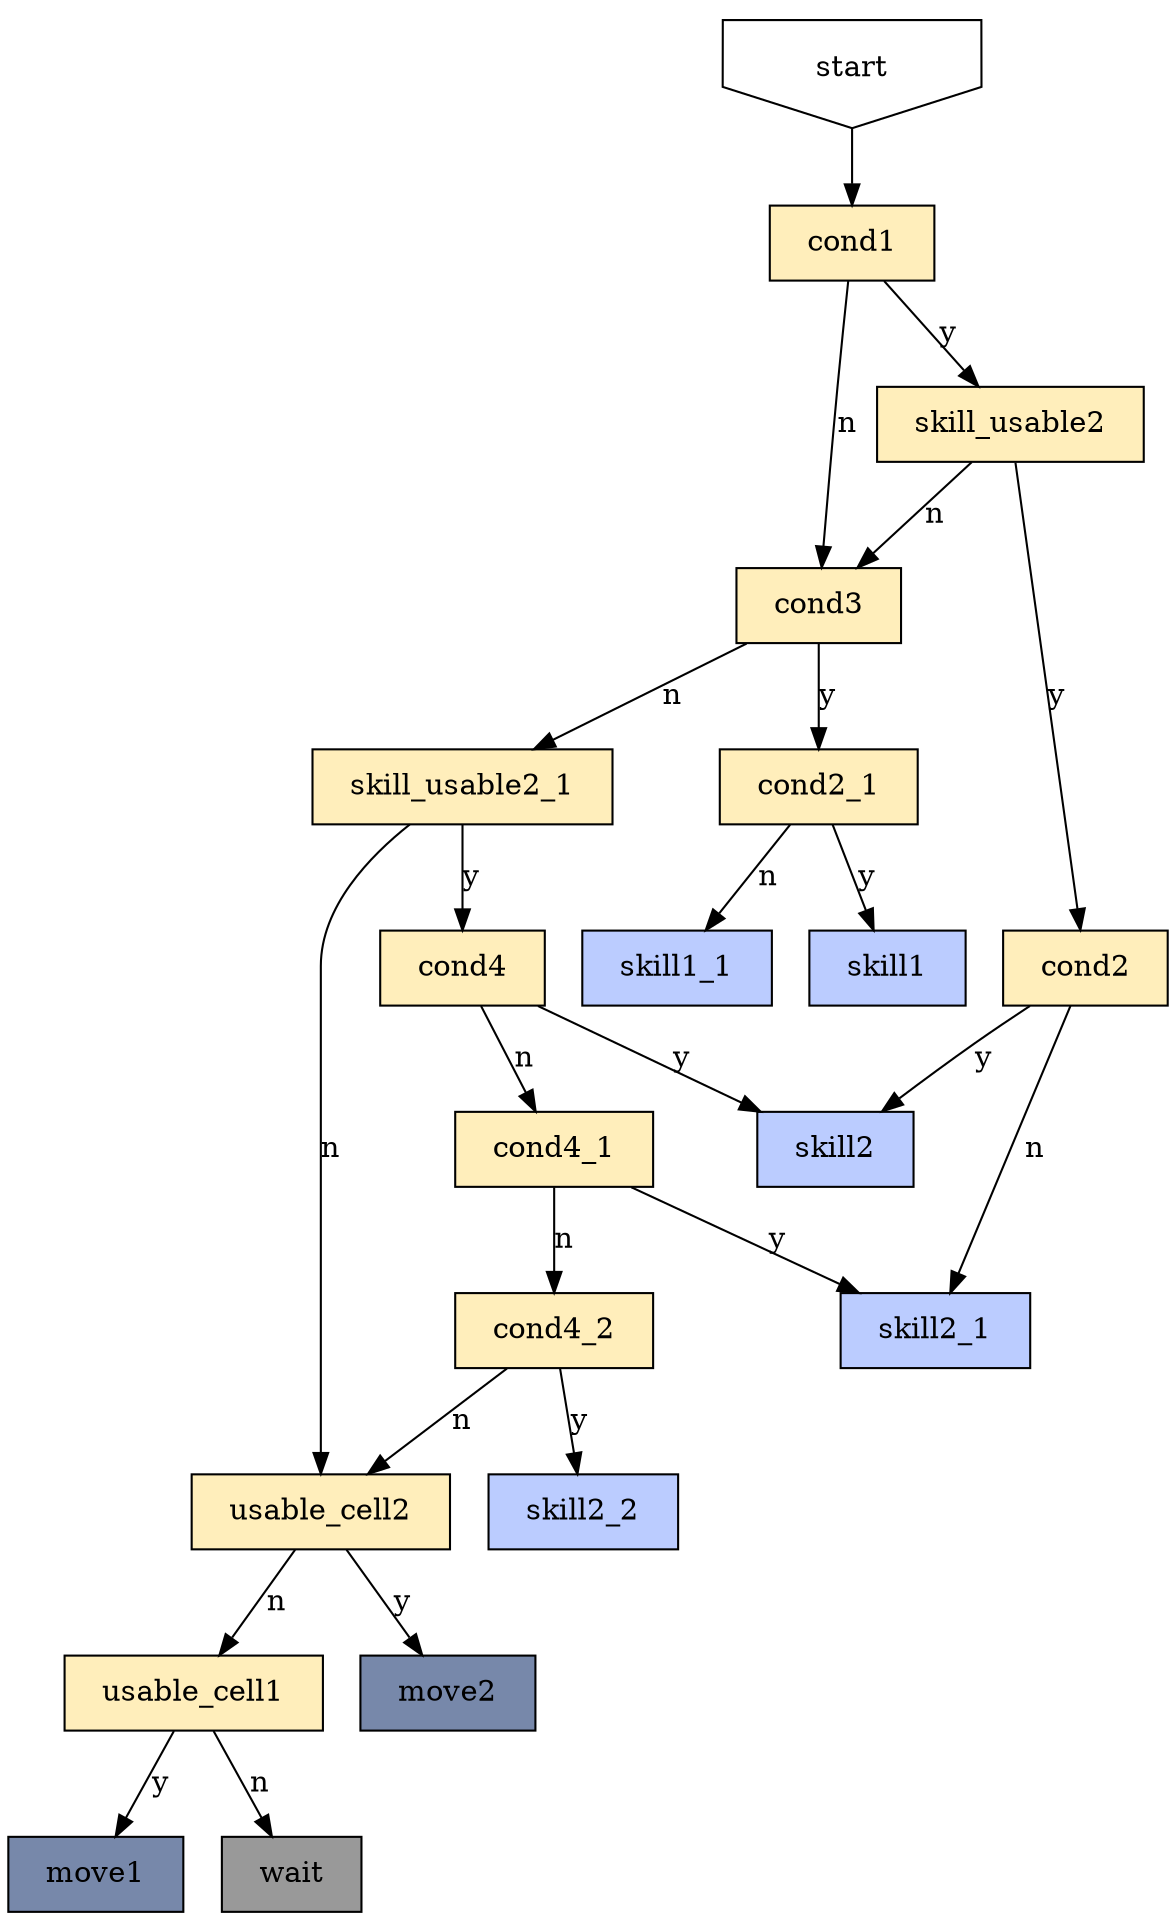 digraph {
	fixedsize=true;
	concentrate=true;
	node [shape=rect margin="0.25,0.125"];
	start [shape=invhouse];

	node [style=filled fillcolor="#FFEEBB"]; # cond
	cond1 [tooltip="!check?type=buff&kind=target&buff=Effect_MP_Legion_N_2,random?op=eless&value=40"]; # has not Effect_MP_Legion_N_2 in target, 40% chance
	cond2 [tooltip="check?type=buff&kind=target&buff=Effect_MP_Centurion_N_2"]; # has Effect_MP_Centurion_N_2 in target
	cond2_1 [tooltip="check?type=buff&kind=target&buff=Effect_MP_Centurion_N_2"]; # has Effect_MP_Centurion_N_2 in target
	cond3 [tooltip="check?type=skill&slot=1&kind=usable,random?op=eless&value=90"]; # active 1 usable, 90% chance
	cond4 [tooltip="check?type=buff&kind=target&buff=Effect_MP_Centurion_N_2,!check?type=buff&kind=target&buff=Effect_MP_Legion_N_2"]; # has Effect_MP_Centurion_N_2 buff in target, has not Effect_MP_Legion_N_2 buff in target
	cond4_1 [tooltip="!check?type=buff&kind=target&buff=Effect_MP_Centurion_N_2,!check?type=buff&kind=target&buff=Effect_MP_Legion_N_2"]; # has not Effect_MP_Centurion_N_2 buff in target, has not Effect_MP_Legion_N_2 buff in target
	cond4_2 [tooltip="check?type=buff&kind=target&buff=Effect_MP_Legion_N_2"]; # has not Effect_MP_Legion_N_2 buff in target
	skill_usable2 [tooltip="check?type=skill&slot=2&kind=usable"]; # active 2 usable
	skill_usable2_1 [tooltip="check?type=skill&slot=2&kind=usable"]; # active 2 usable
	usable_cell1 [tooltip="check?type=skill&slot=1&kind=movable"]; # is cell exists that can use active 1
	usable_cell2 [tooltip="check?type=skill&slot=2&kind=movable"]; # is cell exists that can use active 2

	node [fillcolor="#BBCCFF"];
	skill1 [tooltip="skill?slot=1&target=buff&buff=Effect_MP_Centurion_N_2"]; # use active 1 to has Effect_MP_Centurion_N_2 buff
	skill1_1 [tooltip="skill?slot=1&target=flying"]; # use active 1 to flying first
	skill2 [tooltip="skill?slot=2&target=buff&buff=Effect_MP_Centurion_N_2"]; # use active 2 to has Effect_MP_Centurion_N_2 buff
	skill2_1 [tooltip="skill?slot=2&target=flying"]; # use active 2 to flying first
	skill2_2 [tooltip="skill?slot=2&target=random"]; # use active 2 to random

	node [fillcolor="#7788aa"];
	move1 [tooltip="move?slot=1"]; # move to cell that can use active 1
	move2 [tooltip="move?slot=2"]; # move to cell that can use active 2
	wait [tooltip="wait" fillcolor="#999999"]; # wait

	start -> cond1;

	cond1 -> skill_usable2 [label="y"];
	cond1 -> cond3 [label="n"];

	skill_usable2 -> cond2 [label="y"];
	skill_usable2 -> cond3 [label="n"];

	cond2 -> skill2 [label="y"];
	cond2 -> skill2_1 [label="n"];

	cond3 -> cond2_1 [label="y"];
	cond3 -> skill_usable2_1 [label="n"];

	cond2_1 -> skill1 [label="y"];
	cond2_1 -> skill1_1 [label="n"];

	skill_usable2_1 -> cond4 [label="y"];
	skill_usable2_1 -> usable_cell2 [label="n"];

	cond4 -> skill2 [label="y"];
	cond4 -> cond4_1 [label="n"];

	cond4_1 -> skill2_1 [label="y"];
	cond4_1 -> cond4_2 [label="n"];

	cond4_2 -> skill2_2 [label="y"];
	cond4_2 -> usable_cell2 [label="n"];

	usable_cell2 -> move2 [label="y"];
	usable_cell2 -> usable_cell1 [label="n"];

	usable_cell1 -> move1 [label="y"];
	usable_cell1 -> wait [label="n"];
}